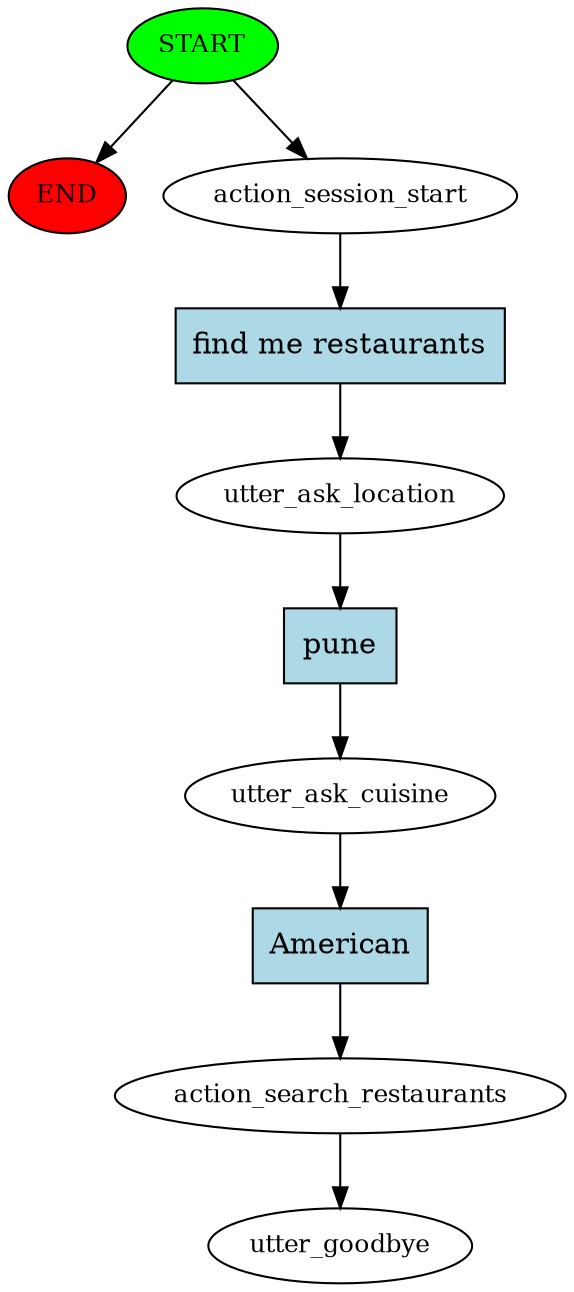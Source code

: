 digraph  {
0 [class="start active", fillcolor=green, fontsize=12, label=START, style=filled];
"-1" [class=end, fillcolor=red, fontsize=12, label=END, style=filled];
1 [class=active, fontsize=12, label=action_session_start];
2 [class=active, fontsize=12, label=utter_ask_location];
3 [class=active, fontsize=12, label=utter_ask_cuisine];
4 [class=active, fontsize=12, label=action_search_restaurants];
5 [class="dashed active", fontsize=12, label=utter_goodbye];
6 [class="intent active", fillcolor=lightblue, label="find me restaurants", shape=rect, style=filled];
7 [class="intent active", fillcolor=lightblue, label=pune, shape=rect, style=filled];
8 [class="intent active", fillcolor=lightblue, label=American, shape=rect, style=filled];
0 -> "-1"  [class="", key=NONE, label=""];
0 -> 1  [class=active, key=NONE, label=""];
1 -> 6  [class=active, key=0];
2 -> 7  [class=active, key=0];
3 -> 8  [class=active, key=0];
4 -> 5  [class=active, key=NONE, label=""];
6 -> 2  [class=active, key=0];
7 -> 3  [class=active, key=0];
8 -> 4  [class=active, key=0];
}
